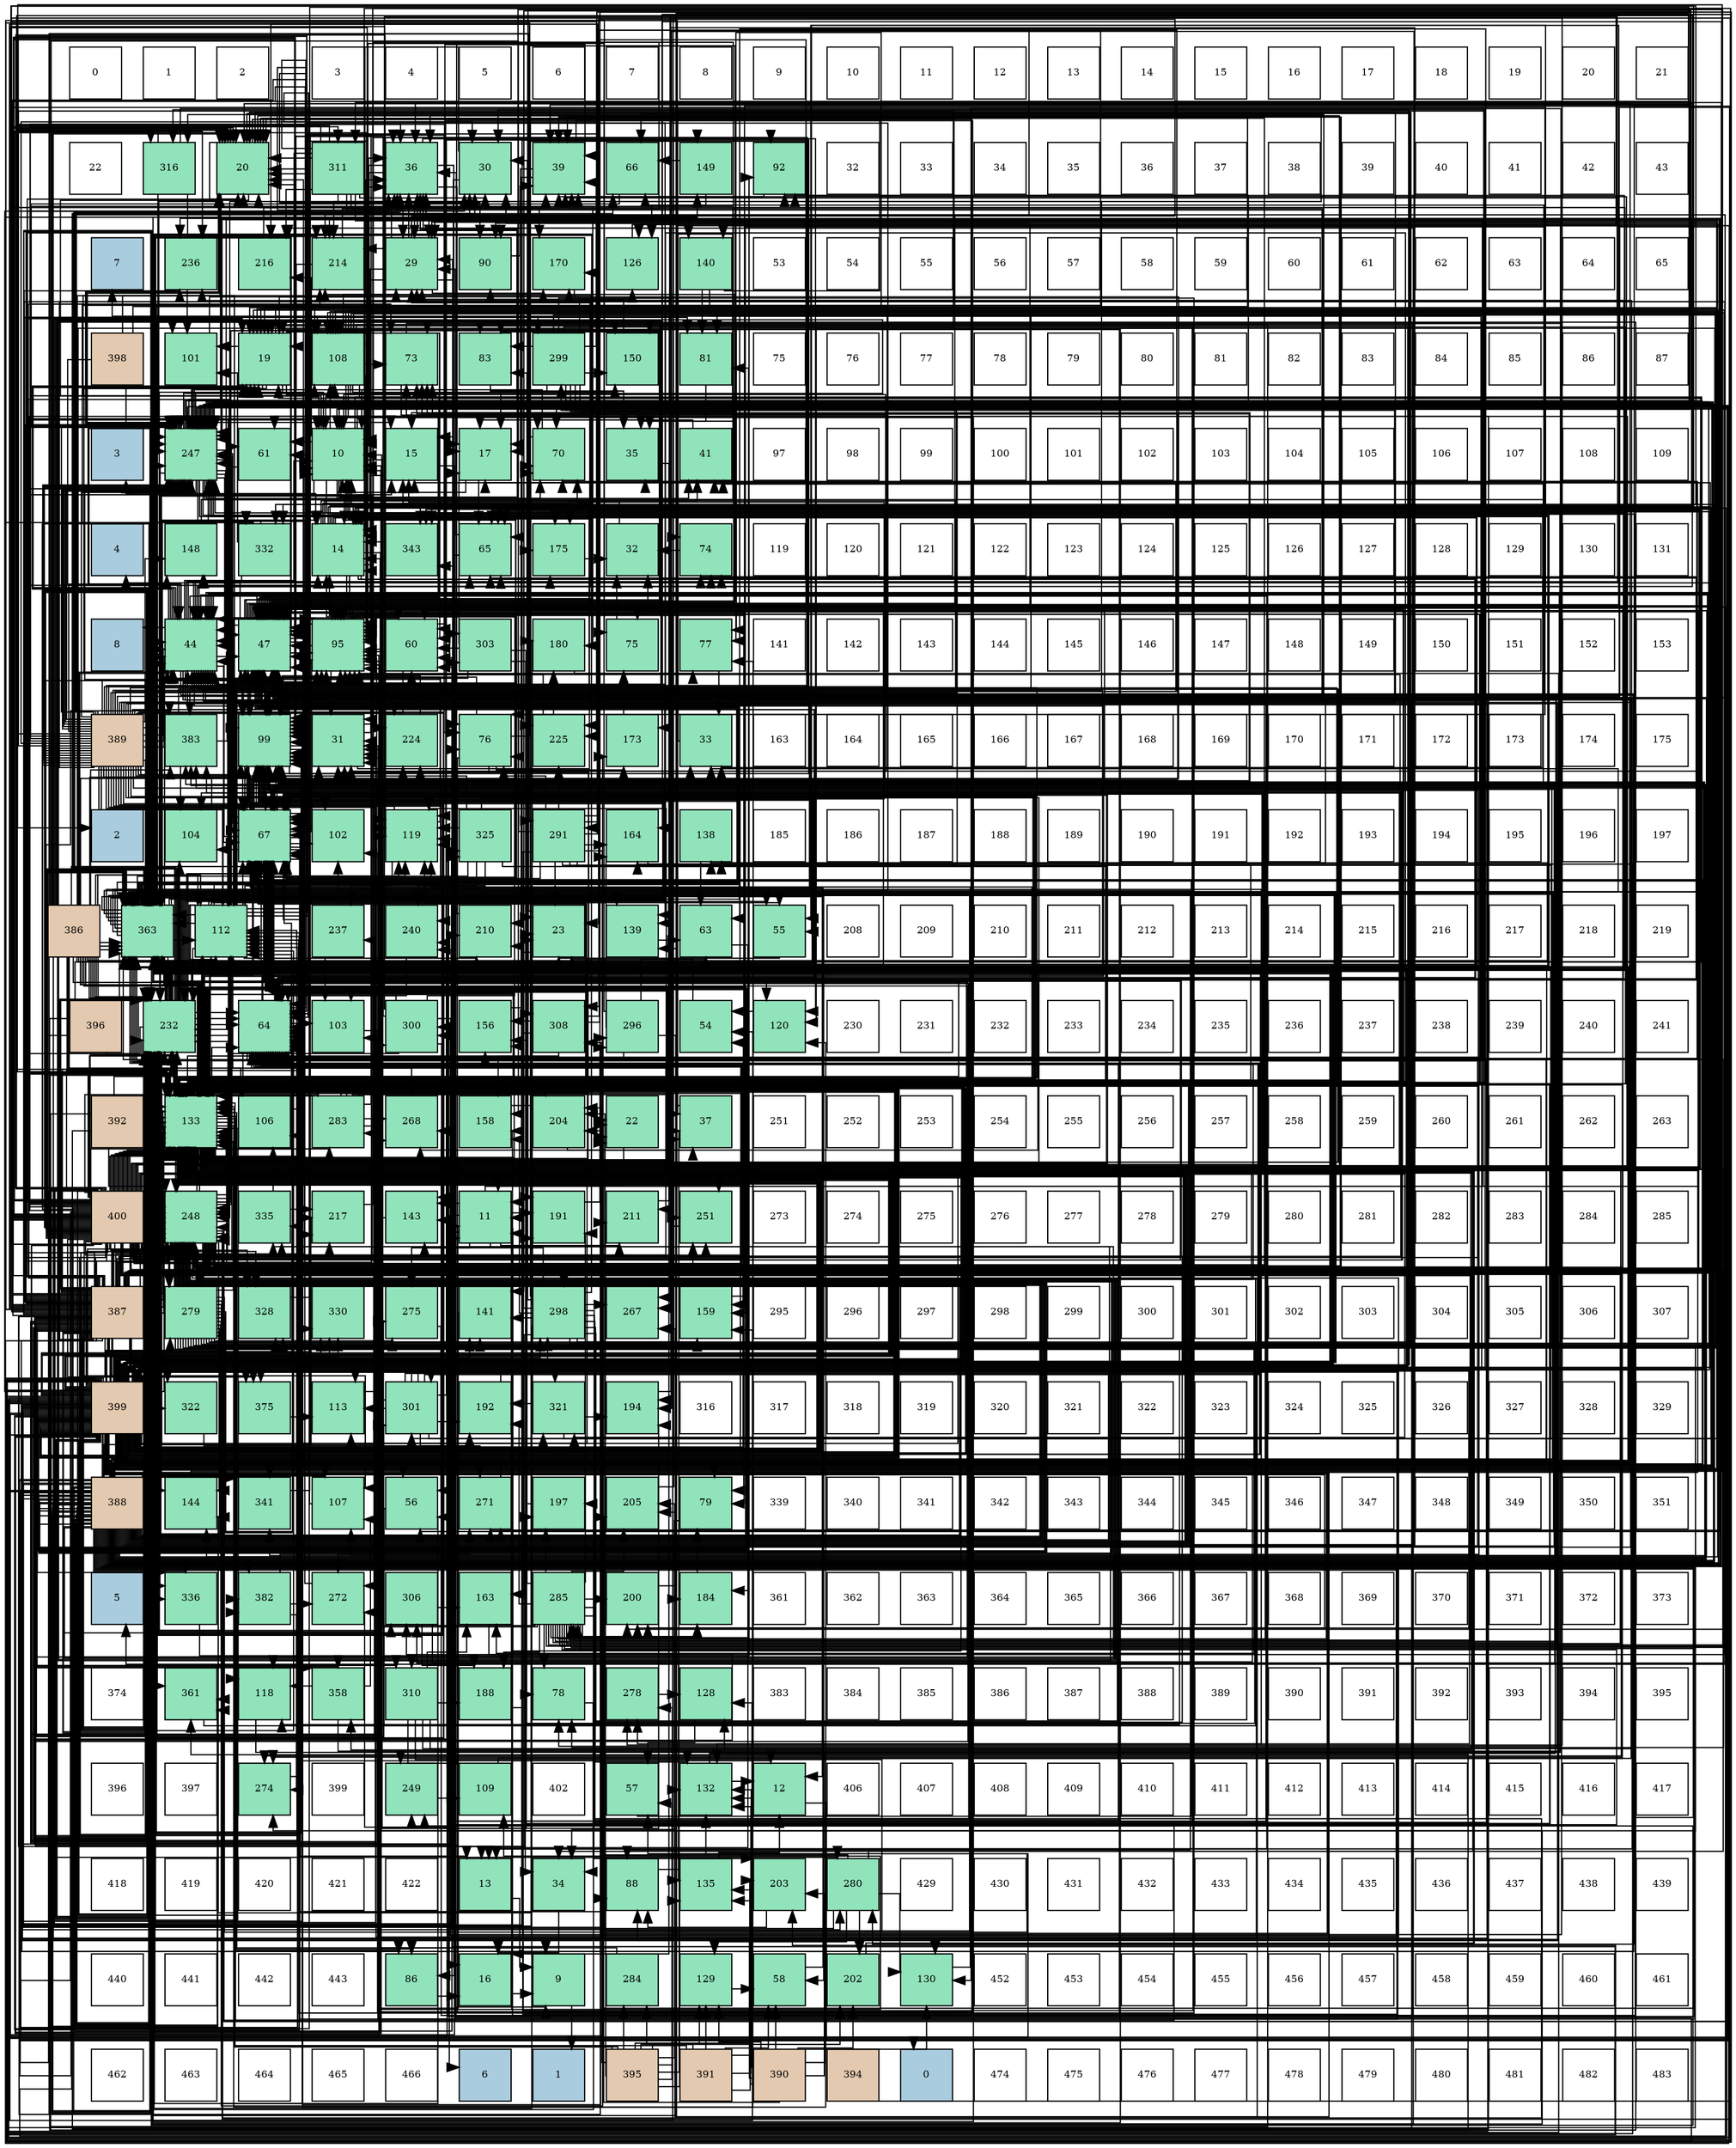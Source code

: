 digraph layout{
 rankdir=TB;
 splines=ortho;
 node [style=filled shape=square fixedsize=true width=0.6];
0[label="0", fontsize=8, fillcolor="#ffffff"];
1[label="1", fontsize=8, fillcolor="#ffffff"];
2[label="2", fontsize=8, fillcolor="#ffffff"];
3[label="3", fontsize=8, fillcolor="#ffffff"];
4[label="4", fontsize=8, fillcolor="#ffffff"];
5[label="5", fontsize=8, fillcolor="#ffffff"];
6[label="6", fontsize=8, fillcolor="#ffffff"];
7[label="7", fontsize=8, fillcolor="#ffffff"];
8[label="8", fontsize=8, fillcolor="#ffffff"];
9[label="9", fontsize=8, fillcolor="#ffffff"];
10[label="10", fontsize=8, fillcolor="#ffffff"];
11[label="11", fontsize=8, fillcolor="#ffffff"];
12[label="12", fontsize=8, fillcolor="#ffffff"];
13[label="13", fontsize=8, fillcolor="#ffffff"];
14[label="14", fontsize=8, fillcolor="#ffffff"];
15[label="15", fontsize=8, fillcolor="#ffffff"];
16[label="16", fontsize=8, fillcolor="#ffffff"];
17[label="17", fontsize=8, fillcolor="#ffffff"];
18[label="18", fontsize=8, fillcolor="#ffffff"];
19[label="19", fontsize=8, fillcolor="#ffffff"];
20[label="20", fontsize=8, fillcolor="#ffffff"];
21[label="21", fontsize=8, fillcolor="#ffffff"];
22[label="22", fontsize=8, fillcolor="#ffffff"];
23[label="316", fontsize=8, fillcolor="#91e3bb"];
24[label="20", fontsize=8, fillcolor="#91e3bb"];
25[label="311", fontsize=8, fillcolor="#91e3bb"];
26[label="36", fontsize=8, fillcolor="#91e3bb"];
27[label="30", fontsize=8, fillcolor="#91e3bb"];
28[label="39", fontsize=8, fillcolor="#91e3bb"];
29[label="66", fontsize=8, fillcolor="#91e3bb"];
30[label="149", fontsize=8, fillcolor="#91e3bb"];
31[label="92", fontsize=8, fillcolor="#91e3bb"];
32[label="32", fontsize=8, fillcolor="#ffffff"];
33[label="33", fontsize=8, fillcolor="#ffffff"];
34[label="34", fontsize=8, fillcolor="#ffffff"];
35[label="35", fontsize=8, fillcolor="#ffffff"];
36[label="36", fontsize=8, fillcolor="#ffffff"];
37[label="37", fontsize=8, fillcolor="#ffffff"];
38[label="38", fontsize=8, fillcolor="#ffffff"];
39[label="39", fontsize=8, fillcolor="#ffffff"];
40[label="40", fontsize=8, fillcolor="#ffffff"];
41[label="41", fontsize=8, fillcolor="#ffffff"];
42[label="42", fontsize=8, fillcolor="#ffffff"];
43[label="43", fontsize=8, fillcolor="#ffffff"];
44[label="7", fontsize=8, fillcolor="#a9ccde"];
45[label="236", fontsize=8, fillcolor="#91e3bb"];
46[label="216", fontsize=8, fillcolor="#91e3bb"];
47[label="214", fontsize=8, fillcolor="#91e3bb"];
48[label="29", fontsize=8, fillcolor="#91e3bb"];
49[label="90", fontsize=8, fillcolor="#91e3bb"];
50[label="170", fontsize=8, fillcolor="#91e3bb"];
51[label="126", fontsize=8, fillcolor="#91e3bb"];
52[label="140", fontsize=8, fillcolor="#91e3bb"];
53[label="53", fontsize=8, fillcolor="#ffffff"];
54[label="54", fontsize=8, fillcolor="#ffffff"];
55[label="55", fontsize=8, fillcolor="#ffffff"];
56[label="56", fontsize=8, fillcolor="#ffffff"];
57[label="57", fontsize=8, fillcolor="#ffffff"];
58[label="58", fontsize=8, fillcolor="#ffffff"];
59[label="59", fontsize=8, fillcolor="#ffffff"];
60[label="60", fontsize=8, fillcolor="#ffffff"];
61[label="61", fontsize=8, fillcolor="#ffffff"];
62[label="62", fontsize=8, fillcolor="#ffffff"];
63[label="63", fontsize=8, fillcolor="#ffffff"];
64[label="64", fontsize=8, fillcolor="#ffffff"];
65[label="65", fontsize=8, fillcolor="#ffffff"];
66[label="398", fontsize=8, fillcolor="#e3c9af"];
67[label="101", fontsize=8, fillcolor="#91e3bb"];
68[label="19", fontsize=8, fillcolor="#91e3bb"];
69[label="108", fontsize=8, fillcolor="#91e3bb"];
70[label="73", fontsize=8, fillcolor="#91e3bb"];
71[label="83", fontsize=8, fillcolor="#91e3bb"];
72[label="299", fontsize=8, fillcolor="#91e3bb"];
73[label="150", fontsize=8, fillcolor="#91e3bb"];
74[label="81", fontsize=8, fillcolor="#91e3bb"];
75[label="75", fontsize=8, fillcolor="#ffffff"];
76[label="76", fontsize=8, fillcolor="#ffffff"];
77[label="77", fontsize=8, fillcolor="#ffffff"];
78[label="78", fontsize=8, fillcolor="#ffffff"];
79[label="79", fontsize=8, fillcolor="#ffffff"];
80[label="80", fontsize=8, fillcolor="#ffffff"];
81[label="81", fontsize=8, fillcolor="#ffffff"];
82[label="82", fontsize=8, fillcolor="#ffffff"];
83[label="83", fontsize=8, fillcolor="#ffffff"];
84[label="84", fontsize=8, fillcolor="#ffffff"];
85[label="85", fontsize=8, fillcolor="#ffffff"];
86[label="86", fontsize=8, fillcolor="#ffffff"];
87[label="87", fontsize=8, fillcolor="#ffffff"];
88[label="3", fontsize=8, fillcolor="#a9ccde"];
89[label="247", fontsize=8, fillcolor="#91e3bb"];
90[label="61", fontsize=8, fillcolor="#91e3bb"];
91[label="10", fontsize=8, fillcolor="#91e3bb"];
92[label="15", fontsize=8, fillcolor="#91e3bb"];
93[label="17", fontsize=8, fillcolor="#91e3bb"];
94[label="70", fontsize=8, fillcolor="#91e3bb"];
95[label="35", fontsize=8, fillcolor="#91e3bb"];
96[label="41", fontsize=8, fillcolor="#91e3bb"];
97[label="97", fontsize=8, fillcolor="#ffffff"];
98[label="98", fontsize=8, fillcolor="#ffffff"];
99[label="99", fontsize=8, fillcolor="#ffffff"];
100[label="100", fontsize=8, fillcolor="#ffffff"];
101[label="101", fontsize=8, fillcolor="#ffffff"];
102[label="102", fontsize=8, fillcolor="#ffffff"];
103[label="103", fontsize=8, fillcolor="#ffffff"];
104[label="104", fontsize=8, fillcolor="#ffffff"];
105[label="105", fontsize=8, fillcolor="#ffffff"];
106[label="106", fontsize=8, fillcolor="#ffffff"];
107[label="107", fontsize=8, fillcolor="#ffffff"];
108[label="108", fontsize=8, fillcolor="#ffffff"];
109[label="109", fontsize=8, fillcolor="#ffffff"];
110[label="4", fontsize=8, fillcolor="#a9ccde"];
111[label="148", fontsize=8, fillcolor="#91e3bb"];
112[label="332", fontsize=8, fillcolor="#91e3bb"];
113[label="14", fontsize=8, fillcolor="#91e3bb"];
114[label="343", fontsize=8, fillcolor="#91e3bb"];
115[label="65", fontsize=8, fillcolor="#91e3bb"];
116[label="175", fontsize=8, fillcolor="#91e3bb"];
117[label="32", fontsize=8, fillcolor="#91e3bb"];
118[label="74", fontsize=8, fillcolor="#91e3bb"];
119[label="119", fontsize=8, fillcolor="#ffffff"];
120[label="120", fontsize=8, fillcolor="#ffffff"];
121[label="121", fontsize=8, fillcolor="#ffffff"];
122[label="122", fontsize=8, fillcolor="#ffffff"];
123[label="123", fontsize=8, fillcolor="#ffffff"];
124[label="124", fontsize=8, fillcolor="#ffffff"];
125[label="125", fontsize=8, fillcolor="#ffffff"];
126[label="126", fontsize=8, fillcolor="#ffffff"];
127[label="127", fontsize=8, fillcolor="#ffffff"];
128[label="128", fontsize=8, fillcolor="#ffffff"];
129[label="129", fontsize=8, fillcolor="#ffffff"];
130[label="130", fontsize=8, fillcolor="#ffffff"];
131[label="131", fontsize=8, fillcolor="#ffffff"];
132[label="8", fontsize=8, fillcolor="#a9ccde"];
133[label="44", fontsize=8, fillcolor="#91e3bb"];
134[label="47", fontsize=8, fillcolor="#91e3bb"];
135[label="95", fontsize=8, fillcolor="#91e3bb"];
136[label="60", fontsize=8, fillcolor="#91e3bb"];
137[label="303", fontsize=8, fillcolor="#91e3bb"];
138[label="180", fontsize=8, fillcolor="#91e3bb"];
139[label="75", fontsize=8, fillcolor="#91e3bb"];
140[label="77", fontsize=8, fillcolor="#91e3bb"];
141[label="141", fontsize=8, fillcolor="#ffffff"];
142[label="142", fontsize=8, fillcolor="#ffffff"];
143[label="143", fontsize=8, fillcolor="#ffffff"];
144[label="144", fontsize=8, fillcolor="#ffffff"];
145[label="145", fontsize=8, fillcolor="#ffffff"];
146[label="146", fontsize=8, fillcolor="#ffffff"];
147[label="147", fontsize=8, fillcolor="#ffffff"];
148[label="148", fontsize=8, fillcolor="#ffffff"];
149[label="149", fontsize=8, fillcolor="#ffffff"];
150[label="150", fontsize=8, fillcolor="#ffffff"];
151[label="151", fontsize=8, fillcolor="#ffffff"];
152[label="152", fontsize=8, fillcolor="#ffffff"];
153[label="153", fontsize=8, fillcolor="#ffffff"];
154[label="389", fontsize=8, fillcolor="#e3c9af"];
155[label="383", fontsize=8, fillcolor="#91e3bb"];
156[label="99", fontsize=8, fillcolor="#91e3bb"];
157[label="31", fontsize=8, fillcolor="#91e3bb"];
158[label="224", fontsize=8, fillcolor="#91e3bb"];
159[label="76", fontsize=8, fillcolor="#91e3bb"];
160[label="225", fontsize=8, fillcolor="#91e3bb"];
161[label="173", fontsize=8, fillcolor="#91e3bb"];
162[label="33", fontsize=8, fillcolor="#91e3bb"];
163[label="163", fontsize=8, fillcolor="#ffffff"];
164[label="164", fontsize=8, fillcolor="#ffffff"];
165[label="165", fontsize=8, fillcolor="#ffffff"];
166[label="166", fontsize=8, fillcolor="#ffffff"];
167[label="167", fontsize=8, fillcolor="#ffffff"];
168[label="168", fontsize=8, fillcolor="#ffffff"];
169[label="169", fontsize=8, fillcolor="#ffffff"];
170[label="170", fontsize=8, fillcolor="#ffffff"];
171[label="171", fontsize=8, fillcolor="#ffffff"];
172[label="172", fontsize=8, fillcolor="#ffffff"];
173[label="173", fontsize=8, fillcolor="#ffffff"];
174[label="174", fontsize=8, fillcolor="#ffffff"];
175[label="175", fontsize=8, fillcolor="#ffffff"];
176[label="2", fontsize=8, fillcolor="#a9ccde"];
177[label="104", fontsize=8, fillcolor="#91e3bb"];
178[label="67", fontsize=8, fillcolor="#91e3bb"];
179[label="102", fontsize=8, fillcolor="#91e3bb"];
180[label="119", fontsize=8, fillcolor="#91e3bb"];
181[label="325", fontsize=8, fillcolor="#91e3bb"];
182[label="291", fontsize=8, fillcolor="#91e3bb"];
183[label="164", fontsize=8, fillcolor="#91e3bb"];
184[label="138", fontsize=8, fillcolor="#91e3bb"];
185[label="185", fontsize=8, fillcolor="#ffffff"];
186[label="186", fontsize=8, fillcolor="#ffffff"];
187[label="187", fontsize=8, fillcolor="#ffffff"];
188[label="188", fontsize=8, fillcolor="#ffffff"];
189[label="189", fontsize=8, fillcolor="#ffffff"];
190[label="190", fontsize=8, fillcolor="#ffffff"];
191[label="191", fontsize=8, fillcolor="#ffffff"];
192[label="192", fontsize=8, fillcolor="#ffffff"];
193[label="193", fontsize=8, fillcolor="#ffffff"];
194[label="194", fontsize=8, fillcolor="#ffffff"];
195[label="195", fontsize=8, fillcolor="#ffffff"];
196[label="196", fontsize=8, fillcolor="#ffffff"];
197[label="197", fontsize=8, fillcolor="#ffffff"];
198[label="386", fontsize=8, fillcolor="#e3c9af"];
199[label="363", fontsize=8, fillcolor="#91e3bb"];
200[label="112", fontsize=8, fillcolor="#91e3bb"];
201[label="237", fontsize=8, fillcolor="#91e3bb"];
202[label="240", fontsize=8, fillcolor="#91e3bb"];
203[label="210", fontsize=8, fillcolor="#91e3bb"];
204[label="23", fontsize=8, fillcolor="#91e3bb"];
205[label="139", fontsize=8, fillcolor="#91e3bb"];
206[label="63", fontsize=8, fillcolor="#91e3bb"];
207[label="55", fontsize=8, fillcolor="#91e3bb"];
208[label="208", fontsize=8, fillcolor="#ffffff"];
209[label="209", fontsize=8, fillcolor="#ffffff"];
210[label="210", fontsize=8, fillcolor="#ffffff"];
211[label="211", fontsize=8, fillcolor="#ffffff"];
212[label="212", fontsize=8, fillcolor="#ffffff"];
213[label="213", fontsize=8, fillcolor="#ffffff"];
214[label="214", fontsize=8, fillcolor="#ffffff"];
215[label="215", fontsize=8, fillcolor="#ffffff"];
216[label="216", fontsize=8, fillcolor="#ffffff"];
217[label="217", fontsize=8, fillcolor="#ffffff"];
218[label="218", fontsize=8, fillcolor="#ffffff"];
219[label="219", fontsize=8, fillcolor="#ffffff"];
220[label="396", fontsize=8, fillcolor="#e3c9af"];
221[label="232", fontsize=8, fillcolor="#91e3bb"];
222[label="64", fontsize=8, fillcolor="#91e3bb"];
223[label="103", fontsize=8, fillcolor="#91e3bb"];
224[label="300", fontsize=8, fillcolor="#91e3bb"];
225[label="156", fontsize=8, fillcolor="#91e3bb"];
226[label="308", fontsize=8, fillcolor="#91e3bb"];
227[label="296", fontsize=8, fillcolor="#91e3bb"];
228[label="54", fontsize=8, fillcolor="#91e3bb"];
229[label="120", fontsize=8, fillcolor="#91e3bb"];
230[label="230", fontsize=8, fillcolor="#ffffff"];
231[label="231", fontsize=8, fillcolor="#ffffff"];
232[label="232", fontsize=8, fillcolor="#ffffff"];
233[label="233", fontsize=8, fillcolor="#ffffff"];
234[label="234", fontsize=8, fillcolor="#ffffff"];
235[label="235", fontsize=8, fillcolor="#ffffff"];
236[label="236", fontsize=8, fillcolor="#ffffff"];
237[label="237", fontsize=8, fillcolor="#ffffff"];
238[label="238", fontsize=8, fillcolor="#ffffff"];
239[label="239", fontsize=8, fillcolor="#ffffff"];
240[label="240", fontsize=8, fillcolor="#ffffff"];
241[label="241", fontsize=8, fillcolor="#ffffff"];
242[label="392", fontsize=8, fillcolor="#e3c9af"];
243[label="133", fontsize=8, fillcolor="#91e3bb"];
244[label="106", fontsize=8, fillcolor="#91e3bb"];
245[label="283", fontsize=8, fillcolor="#91e3bb"];
246[label="268", fontsize=8, fillcolor="#91e3bb"];
247[label="158", fontsize=8, fillcolor="#91e3bb"];
248[label="204", fontsize=8, fillcolor="#91e3bb"];
249[label="22", fontsize=8, fillcolor="#91e3bb"];
250[label="37", fontsize=8, fillcolor="#91e3bb"];
251[label="251", fontsize=8, fillcolor="#ffffff"];
252[label="252", fontsize=8, fillcolor="#ffffff"];
253[label="253", fontsize=8, fillcolor="#ffffff"];
254[label="254", fontsize=8, fillcolor="#ffffff"];
255[label="255", fontsize=8, fillcolor="#ffffff"];
256[label="256", fontsize=8, fillcolor="#ffffff"];
257[label="257", fontsize=8, fillcolor="#ffffff"];
258[label="258", fontsize=8, fillcolor="#ffffff"];
259[label="259", fontsize=8, fillcolor="#ffffff"];
260[label="260", fontsize=8, fillcolor="#ffffff"];
261[label="261", fontsize=8, fillcolor="#ffffff"];
262[label="262", fontsize=8, fillcolor="#ffffff"];
263[label="263", fontsize=8, fillcolor="#ffffff"];
264[label="400", fontsize=8, fillcolor="#e3c9af"];
265[label="248", fontsize=8, fillcolor="#91e3bb"];
266[label="335", fontsize=8, fillcolor="#91e3bb"];
267[label="217", fontsize=8, fillcolor="#91e3bb"];
268[label="143", fontsize=8, fillcolor="#91e3bb"];
269[label="11", fontsize=8, fillcolor="#91e3bb"];
270[label="191", fontsize=8, fillcolor="#91e3bb"];
271[label="211", fontsize=8, fillcolor="#91e3bb"];
272[label="251", fontsize=8, fillcolor="#91e3bb"];
273[label="273", fontsize=8, fillcolor="#ffffff"];
274[label="274", fontsize=8, fillcolor="#ffffff"];
275[label="275", fontsize=8, fillcolor="#ffffff"];
276[label="276", fontsize=8, fillcolor="#ffffff"];
277[label="277", fontsize=8, fillcolor="#ffffff"];
278[label="278", fontsize=8, fillcolor="#ffffff"];
279[label="279", fontsize=8, fillcolor="#ffffff"];
280[label="280", fontsize=8, fillcolor="#ffffff"];
281[label="281", fontsize=8, fillcolor="#ffffff"];
282[label="282", fontsize=8, fillcolor="#ffffff"];
283[label="283", fontsize=8, fillcolor="#ffffff"];
284[label="284", fontsize=8, fillcolor="#ffffff"];
285[label="285", fontsize=8, fillcolor="#ffffff"];
286[label="387", fontsize=8, fillcolor="#e3c9af"];
287[label="279", fontsize=8, fillcolor="#91e3bb"];
288[label="328", fontsize=8, fillcolor="#91e3bb"];
289[label="330", fontsize=8, fillcolor="#91e3bb"];
290[label="275", fontsize=8, fillcolor="#91e3bb"];
291[label="141", fontsize=8, fillcolor="#91e3bb"];
292[label="298", fontsize=8, fillcolor="#91e3bb"];
293[label="267", fontsize=8, fillcolor="#91e3bb"];
294[label="159", fontsize=8, fillcolor="#91e3bb"];
295[label="295", fontsize=8, fillcolor="#ffffff"];
296[label="296", fontsize=8, fillcolor="#ffffff"];
297[label="297", fontsize=8, fillcolor="#ffffff"];
298[label="298", fontsize=8, fillcolor="#ffffff"];
299[label="299", fontsize=8, fillcolor="#ffffff"];
300[label="300", fontsize=8, fillcolor="#ffffff"];
301[label="301", fontsize=8, fillcolor="#ffffff"];
302[label="302", fontsize=8, fillcolor="#ffffff"];
303[label="303", fontsize=8, fillcolor="#ffffff"];
304[label="304", fontsize=8, fillcolor="#ffffff"];
305[label="305", fontsize=8, fillcolor="#ffffff"];
306[label="306", fontsize=8, fillcolor="#ffffff"];
307[label="307", fontsize=8, fillcolor="#ffffff"];
308[label="399", fontsize=8, fillcolor="#e3c9af"];
309[label="322", fontsize=8, fillcolor="#91e3bb"];
310[label="375", fontsize=8, fillcolor="#91e3bb"];
311[label="113", fontsize=8, fillcolor="#91e3bb"];
312[label="301", fontsize=8, fillcolor="#91e3bb"];
313[label="192", fontsize=8, fillcolor="#91e3bb"];
314[label="321", fontsize=8, fillcolor="#91e3bb"];
315[label="194", fontsize=8, fillcolor="#91e3bb"];
316[label="316", fontsize=8, fillcolor="#ffffff"];
317[label="317", fontsize=8, fillcolor="#ffffff"];
318[label="318", fontsize=8, fillcolor="#ffffff"];
319[label="319", fontsize=8, fillcolor="#ffffff"];
320[label="320", fontsize=8, fillcolor="#ffffff"];
321[label="321", fontsize=8, fillcolor="#ffffff"];
322[label="322", fontsize=8, fillcolor="#ffffff"];
323[label="323", fontsize=8, fillcolor="#ffffff"];
324[label="324", fontsize=8, fillcolor="#ffffff"];
325[label="325", fontsize=8, fillcolor="#ffffff"];
326[label="326", fontsize=8, fillcolor="#ffffff"];
327[label="327", fontsize=8, fillcolor="#ffffff"];
328[label="328", fontsize=8, fillcolor="#ffffff"];
329[label="329", fontsize=8, fillcolor="#ffffff"];
330[label="388", fontsize=8, fillcolor="#e3c9af"];
331[label="144", fontsize=8, fillcolor="#91e3bb"];
332[label="341", fontsize=8, fillcolor="#91e3bb"];
333[label="107", fontsize=8, fillcolor="#91e3bb"];
334[label="56", fontsize=8, fillcolor="#91e3bb"];
335[label="271", fontsize=8, fillcolor="#91e3bb"];
336[label="197", fontsize=8, fillcolor="#91e3bb"];
337[label="205", fontsize=8, fillcolor="#91e3bb"];
338[label="79", fontsize=8, fillcolor="#91e3bb"];
339[label="339", fontsize=8, fillcolor="#ffffff"];
340[label="340", fontsize=8, fillcolor="#ffffff"];
341[label="341", fontsize=8, fillcolor="#ffffff"];
342[label="342", fontsize=8, fillcolor="#ffffff"];
343[label="343", fontsize=8, fillcolor="#ffffff"];
344[label="344", fontsize=8, fillcolor="#ffffff"];
345[label="345", fontsize=8, fillcolor="#ffffff"];
346[label="346", fontsize=8, fillcolor="#ffffff"];
347[label="347", fontsize=8, fillcolor="#ffffff"];
348[label="348", fontsize=8, fillcolor="#ffffff"];
349[label="349", fontsize=8, fillcolor="#ffffff"];
350[label="350", fontsize=8, fillcolor="#ffffff"];
351[label="351", fontsize=8, fillcolor="#ffffff"];
352[label="5", fontsize=8, fillcolor="#a9ccde"];
353[label="336", fontsize=8, fillcolor="#91e3bb"];
354[label="382", fontsize=8, fillcolor="#91e3bb"];
355[label="272", fontsize=8, fillcolor="#91e3bb"];
356[label="306", fontsize=8, fillcolor="#91e3bb"];
357[label="163", fontsize=8, fillcolor="#91e3bb"];
358[label="285", fontsize=8, fillcolor="#91e3bb"];
359[label="200", fontsize=8, fillcolor="#91e3bb"];
360[label="184", fontsize=8, fillcolor="#91e3bb"];
361[label="361", fontsize=8, fillcolor="#ffffff"];
362[label="362", fontsize=8, fillcolor="#ffffff"];
363[label="363", fontsize=8, fillcolor="#ffffff"];
364[label="364", fontsize=8, fillcolor="#ffffff"];
365[label="365", fontsize=8, fillcolor="#ffffff"];
366[label="366", fontsize=8, fillcolor="#ffffff"];
367[label="367", fontsize=8, fillcolor="#ffffff"];
368[label="368", fontsize=8, fillcolor="#ffffff"];
369[label="369", fontsize=8, fillcolor="#ffffff"];
370[label="370", fontsize=8, fillcolor="#ffffff"];
371[label="371", fontsize=8, fillcolor="#ffffff"];
372[label="372", fontsize=8, fillcolor="#ffffff"];
373[label="373", fontsize=8, fillcolor="#ffffff"];
374[label="374", fontsize=8, fillcolor="#ffffff"];
375[label="361", fontsize=8, fillcolor="#91e3bb"];
376[label="118", fontsize=8, fillcolor="#91e3bb"];
377[label="358", fontsize=8, fillcolor="#91e3bb"];
378[label="310", fontsize=8, fillcolor="#91e3bb"];
379[label="188", fontsize=8, fillcolor="#91e3bb"];
380[label="78", fontsize=8, fillcolor="#91e3bb"];
381[label="278", fontsize=8, fillcolor="#91e3bb"];
382[label="128", fontsize=8, fillcolor="#91e3bb"];
383[label="383", fontsize=8, fillcolor="#ffffff"];
384[label="384", fontsize=8, fillcolor="#ffffff"];
385[label="385", fontsize=8, fillcolor="#ffffff"];
386[label="386", fontsize=8, fillcolor="#ffffff"];
387[label="387", fontsize=8, fillcolor="#ffffff"];
388[label="388", fontsize=8, fillcolor="#ffffff"];
389[label="389", fontsize=8, fillcolor="#ffffff"];
390[label="390", fontsize=8, fillcolor="#ffffff"];
391[label="391", fontsize=8, fillcolor="#ffffff"];
392[label="392", fontsize=8, fillcolor="#ffffff"];
393[label="393", fontsize=8, fillcolor="#ffffff"];
394[label="394", fontsize=8, fillcolor="#ffffff"];
395[label="395", fontsize=8, fillcolor="#ffffff"];
396[label="396", fontsize=8, fillcolor="#ffffff"];
397[label="397", fontsize=8, fillcolor="#ffffff"];
398[label="274", fontsize=8, fillcolor="#91e3bb"];
399[label="399", fontsize=8, fillcolor="#ffffff"];
400[label="249", fontsize=8, fillcolor="#91e3bb"];
401[label="109", fontsize=8, fillcolor="#91e3bb"];
402[label="402", fontsize=8, fillcolor="#ffffff"];
403[label="57", fontsize=8, fillcolor="#91e3bb"];
404[label="132", fontsize=8, fillcolor="#91e3bb"];
405[label="12", fontsize=8, fillcolor="#91e3bb"];
406[label="406", fontsize=8, fillcolor="#ffffff"];
407[label="407", fontsize=8, fillcolor="#ffffff"];
408[label="408", fontsize=8, fillcolor="#ffffff"];
409[label="409", fontsize=8, fillcolor="#ffffff"];
410[label="410", fontsize=8, fillcolor="#ffffff"];
411[label="411", fontsize=8, fillcolor="#ffffff"];
412[label="412", fontsize=8, fillcolor="#ffffff"];
413[label="413", fontsize=8, fillcolor="#ffffff"];
414[label="414", fontsize=8, fillcolor="#ffffff"];
415[label="415", fontsize=8, fillcolor="#ffffff"];
416[label="416", fontsize=8, fillcolor="#ffffff"];
417[label="417", fontsize=8, fillcolor="#ffffff"];
418[label="418", fontsize=8, fillcolor="#ffffff"];
419[label="419", fontsize=8, fillcolor="#ffffff"];
420[label="420", fontsize=8, fillcolor="#ffffff"];
421[label="421", fontsize=8, fillcolor="#ffffff"];
422[label="422", fontsize=8, fillcolor="#ffffff"];
423[label="13", fontsize=8, fillcolor="#91e3bb"];
424[label="34", fontsize=8, fillcolor="#91e3bb"];
425[label="88", fontsize=8, fillcolor="#91e3bb"];
426[label="135", fontsize=8, fillcolor="#91e3bb"];
427[label="203", fontsize=8, fillcolor="#91e3bb"];
428[label="280", fontsize=8, fillcolor="#91e3bb"];
429[label="429", fontsize=8, fillcolor="#ffffff"];
430[label="430", fontsize=8, fillcolor="#ffffff"];
431[label="431", fontsize=8, fillcolor="#ffffff"];
432[label="432", fontsize=8, fillcolor="#ffffff"];
433[label="433", fontsize=8, fillcolor="#ffffff"];
434[label="434", fontsize=8, fillcolor="#ffffff"];
435[label="435", fontsize=8, fillcolor="#ffffff"];
436[label="436", fontsize=8, fillcolor="#ffffff"];
437[label="437", fontsize=8, fillcolor="#ffffff"];
438[label="438", fontsize=8, fillcolor="#ffffff"];
439[label="439", fontsize=8, fillcolor="#ffffff"];
440[label="440", fontsize=8, fillcolor="#ffffff"];
441[label="441", fontsize=8, fillcolor="#ffffff"];
442[label="442", fontsize=8, fillcolor="#ffffff"];
443[label="443", fontsize=8, fillcolor="#ffffff"];
444[label="86", fontsize=8, fillcolor="#91e3bb"];
445[label="16", fontsize=8, fillcolor="#91e3bb"];
446[label="9", fontsize=8, fillcolor="#91e3bb"];
447[label="284", fontsize=8, fillcolor="#91e3bb"];
448[label="129", fontsize=8, fillcolor="#91e3bb"];
449[label="58", fontsize=8, fillcolor="#91e3bb"];
450[label="202", fontsize=8, fillcolor="#91e3bb"];
451[label="130", fontsize=8, fillcolor="#91e3bb"];
452[label="452", fontsize=8, fillcolor="#ffffff"];
453[label="453", fontsize=8, fillcolor="#ffffff"];
454[label="454", fontsize=8, fillcolor="#ffffff"];
455[label="455", fontsize=8, fillcolor="#ffffff"];
456[label="456", fontsize=8, fillcolor="#ffffff"];
457[label="457", fontsize=8, fillcolor="#ffffff"];
458[label="458", fontsize=8, fillcolor="#ffffff"];
459[label="459", fontsize=8, fillcolor="#ffffff"];
460[label="460", fontsize=8, fillcolor="#ffffff"];
461[label="461", fontsize=8, fillcolor="#ffffff"];
462[label="462", fontsize=8, fillcolor="#ffffff"];
463[label="463", fontsize=8, fillcolor="#ffffff"];
464[label="464", fontsize=8, fillcolor="#ffffff"];
465[label="465", fontsize=8, fillcolor="#ffffff"];
466[label="466", fontsize=8, fillcolor="#ffffff"];
467[label="6", fontsize=8, fillcolor="#a9ccde"];
468[label="1", fontsize=8, fillcolor="#a9ccde"];
469[label="395", fontsize=8, fillcolor="#e3c9af"];
470[label="391", fontsize=8, fillcolor="#e3c9af"];
471[label="390", fontsize=8, fillcolor="#e3c9af"];
472[label="394", fontsize=8, fillcolor="#e3c9af"];
473[label="0", fontsize=8, fillcolor="#a9ccde"];
474[label="474", fontsize=8, fillcolor="#ffffff"];
475[label="475", fontsize=8, fillcolor="#ffffff"];
476[label="476", fontsize=8, fillcolor="#ffffff"];
477[label="477", fontsize=8, fillcolor="#ffffff"];
478[label="478", fontsize=8, fillcolor="#ffffff"];
479[label="479", fontsize=8, fillcolor="#ffffff"];
480[label="480", fontsize=8, fillcolor="#ffffff"];
481[label="481", fontsize=8, fillcolor="#ffffff"];
482[label="482", fontsize=8, fillcolor="#ffffff"];
483[label="483", fontsize=8, fillcolor="#ffffff"];
edge [constraint=false, style=vis];446 -> 468;
91 -> 88;
269 -> 467;
405 -> 473;
423 -> 446;
113 -> 446;
92 -> 446;
445 -> 446;
93 -> 91;
26 -> 91;
68 -> 91;
24 -> 91;
135 -> 269;
249 -> 269;
204 -> 269;
178 -> 405;
178 -> 423;
133 -> 423;
133 -> 423;
157 -> 113;
48 -> 113;
27 -> 92;
157 -> 92;
117 -> 92;
162 -> 92;
424 -> 445;
95 -> 445;
26 -> 445;
250 -> 176;
26 -> 93;
28 -> 93;
28 -> 93;
96 -> 93;
200 -> 26;
91 -> 26;
133 -> 68;
89 -> 24;
24 -> 24;
134 -> 110;
134 -> 135;
156 -> 135;
199 -> 249;
178 -> 249;
48 -> 204;
156 -> 204;
228 -> 204;
207 -> 204;
334 -> 269;
403 -> 178;
449 -> 178;
178 -> 405;
136 -> 178;
90 -> 133;
265 -> 133;
206 -> 423;
222 -> 157;
115 -> 48;
29 -> 48;
178 -> 113;
89 -> 113;
135 -> 27;
94 -> 27;
28 -> 157;
222 -> 157;
70 -> 157;
118 -> 117;
139 -> 117;
159 -> 162;
140 -> 162;
380 -> 424;
338 -> 424;
157 -> 95;
74 -> 95;
222 -> 95;
71 -> 95;
91 -> 26;
69 -> 26;
444 -> 445;
243 -> 250;
425 -> 250;
91 -> 26;
49 -> 28;
89 -> 28;
31 -> 28;
265 -> 28;
113 -> 96;
135 -> 200;
89 -> 200;
133 -> 91;
134 -> 91;
156 -> 91;
178 -> 26;
67 -> 26;
179 -> 133;
223 -> 68;
177 -> 68;
221 -> 89;
244 -> 24;
333 -> 24;
69 -> 134;
401 -> 134;
180 -> 134;
178 -> 156;
200 -> 135;
311 -> 135;
134 -> 199;
135 -> 178;
156 -> 249;
70 -> 249;
376 -> 48;
180 -> 156;
229 -> 228;
200 -> 207;
134 -> 207;
134 -> 207;
200 -> 207;
134 -> 334;
51 -> 334;
133 -> 132;
382 -> 403;
448 -> 449;
451 -> 178;
243 -> 178;
404 -> 178;
243 -> 178;
404 -> 405;
426 -> 405;
199 -> 136;
199 -> 134;
200 -> 90;
200 -> 265;
184 -> 206;
205 -> 206;
52 -> 222;
52 -> 74;
52 -> 180;
291 -> 157;
265 -> 157;
268 -> 157;
331 -> 115;
222 -> 115;
93 -> 115;
222 -> 115;
111 -> 29;
30 -> 29;
30 -> 51;
73 -> 48;
222 -> 48;
221 -> 178;
221 -> 89;
178 -> 89;
68 -> 135;
225 -> 94;
222 -> 94;
247 -> 94;
294 -> 94;
134 -> 27;
221 -> 27;
265 -> 28;
357 -> 222;
183 -> 70;
135 -> 70;
178 -> 70;
178 -> 70;
221 -> 157;
222 -> 118;
50 -> 118;
222 -> 118;
222 -> 118;
161 -> 139;
178 -> 117;
116 -> 117;
47 -> 159;
24 -> 140;
265 -> 140;
68 -> 140;
138 -> 140;
199 -> 162;
89 -> 162;
243 -> 380;
360 -> 338;
135 -> 338;
243 -> 338;
134 -> 338;
379 -> 424;
265 -> 424;
135 -> 157;
270 -> 74;
313 -> 222;
134 -> 71;
315 -> 91;
156 -> 91;
68 -> 91;
336 -> 91;
221 -> 69;
134 -> 26;
359 -> 26;
115 -> 444;
450 -> 243;
427 -> 425;
248 -> 250;
337 -> 250;
243 -> 91;
94 -> 91;
156 -> 91;
26 -> 91;
203 -> 26;
271 -> 49;
24 -> 89;
68 -> 89;
68 -> 133;
68 -> 67;
47 -> 89;
136 -> 28;
46 -> 28;
267 -> 31;
200 -> 265;
133 -> 28;
27 -> 113;
178 -> 96;
156 -> 96;
243 -> 135;
158 -> 135;
160 -> 135;
221 -> 135;
24 -> 89;
180 -> 200;
265 -> 200;
243 -> 133;
199 -> 134;
221 -> 156;
134 -> 91;
243 -> 178;
89 -> 178;
45 -> 67;
201 -> 179;
201 -> 223;
204 -> 133;
222 -> 223;
222 -> 244;
202 -> 223;
221 -> 177;
133 -> 68;
156 -> 221;
156 -> 333;
243 -> 24;
243 -> 24;
89 -> 24;
89 -> 24;
265 -> 69;
400 -> 401;
199 -> 134;
272 -> 352;
243 -> 180;
243 -> 376;
135 -> 134;
243 -> 178;
134 -> 200;
243 -> 200;
134 -> 311;
156 -> 134;
178 -> 135;
156 -> 178;
91 -> 156;
178 -> 70;
113 -> 48;
199 -> 156;
26 -> 229;
156 -> 228;
293 -> 228;
246 -> 200;
243 -> 200;
92 -> 134;
335 -> 134;
355 -> 134;
199 -> 134;
398 -> 200;
290 -> 334;
221 -> 334;
89 -> 133;
381 -> 382;
287 -> 403;
287 -> 222;
287 -> 29;
287 -> 135;
287 -> 222;
287 -> 222;
287 -> 376;
287 -> 451;
287 -> 243;
287 -> 291;
287 -> 265;
287 -> 331;
287 -> 222;
287 -> 93;
287 -> 222;
287 -> 111;
287 -> 222;
287 -> 221;
287 -> 68;
287 -> 225;
287 -> 222;
287 -> 134;
287 -> 221;
287 -> 357;
287 -> 183;
287 -> 178;
287 -> 221;
287 -> 222;
287 -> 222;
287 -> 222;
287 -> 161;
287 -> 116;
287 -> 24;
287 -> 265;
287 -> 68;
287 -> 156;
287 -> 290;
287 -> 221;
428 -> 180;
428 -> 448;
428 -> 451;
428 -> 243;
428 -> 450;
428 -> 248;
199 -> 449;
199 -> 425;
199 -> 134;
199 -> 404;
199 -> 243;
243 -> 178;
243 -> 451;
245 -> 156;
245 -> 178;
245 -> 243;
245 -> 180;
245 -> 180;
245 -> 243;
245 -> 248;
245 -> 246;
245 -> 355;
447 -> 243;
358 -> 380;
358 -> 157;
358 -> 74;
358 -> 71;
358 -> 69;
358 -> 180;
358 -> 404;
358 -> 426;
358 -> 243;
358 -> 360;
358 -> 135;
358 -> 243;
358 -> 379;
358 -> 265;
358 -> 135;
358 -> 270;
358 -> 313;
358 -> 134;
358 -> 156;
358 -> 68;
358 -> 336;
358 -> 221;
358 -> 134;
358 -> 359;
358 -> 427;
358 -> 337;
200 -> 178;
200 -> 135;
200 -> 159;
200 -> 200;
200 -> 135;
200 -> 200;
200 -> 199;
200 -> 205;
200 -> 135;
200 -> 199;
200 -> 135;
200 -> 134;
200 -> 135;
200 -> 134;
200 -> 221;
243 -> 199;
243 -> 74;
243 -> 135;
243 -> 199;
243 -> 200;
243 -> 135;
243 -> 199;
133 -> 136;
133 -> 178;
133 -> 184;
133 -> 294;
133 -> 134;
133 -> 47;
133 -> 68;
133 -> 68;
69 -> 136;
69 -> 134;
69 -> 70;
69 -> 291;
69 -> 331;
69 -> 222;
69 -> 73;
69 -> 135;
69 -> 270;
69 -> 134;
243 -> 178;
243 -> 133;
243 -> 133;
243 -> 90;
243 -> 265;
243 -> 206;
243 -> 178;
243 -> 134;
243 -> 205;
243 -> 221;
243 -> 178;
182 -> 178;
182 -> 265;
182 -> 159;
182 -> 222;
182 -> 183;
182 -> 135;
182 -> 243;
182 -> 360;
182 -> 203;
182 -> 47;
182 -> 46;
182 -> 160;
182 -> 204;
182 -> 221;
91 -> 90;
91 -> 69;
91 -> 222;
91 -> 265;
91 -> 315;
91 -> 94;
91 -> 26;
91 -> 46;
159 -> 133;
159 -> 161;
159 -> 24;
159 -> 138;
159 -> 156;
199 -> 184;
199 -> 205;
221 -> 134;
221 -> 205;
221 -> 222;
221 -> 336;
221 -> 156;
221 -> 246;
221 -> 221;
227 -> 206;
227 -> 135;
227 -> 225;
227 -> 183;
227 -> 360;
269 -> 401;
269 -> 52;
269 -> 268;
269 -> 270;
269 -> 271;
269 -> 272;
269 -> 243;
269 -> 355;
269 -> 290;
292 -> 222;
292 -> 291;
292 -> 268;
292 -> 331;
292 -> 222;
292 -> 111;
292 -> 222;
292 -> 68;
292 -> 225;
292 -> 247;
292 -> 294;
292 -> 221;
292 -> 265;
292 -> 357;
292 -> 135;
292 -> 221;
292 -> 50;
292 -> 265;
292 -> 138;
292 -> 293;
72 -> 156;
72 -> 28;
72 -> 222;
72 -> 71;
72 -> 134;
72 -> 51;
72 -> 265;
72 -> 93;
72 -> 73;
72 -> 222;
72 -> 134;
72 -> 134;
224 -> 159;
224 -> 51;
224 -> 268;
224 -> 73;
224 -> 222;
224 -> 156;
224 -> 221;
312 -> 157;
312 -> 311;
312 -> 376;
312 -> 222;
312 -> 30;
312 -> 313;
312 -> 243;
312 -> 243;
312 -> 199;
312 -> 335;
48 -> 89;
48 -> 93;
48 -> 222;
48 -> 50;
48 -> 47;
48 -> 26;
137 -> 93;
137 -> 243;
137 -> 156;
137 -> 136;
137 -> 243;
199 -> 30;
199 -> 73;
199 -> 134;
199 -> 24;
113 -> 178;
113 -> 48;
113 -> 221;
113 -> 247;
113 -> 294;
113 -> 116;
113 -> 115;
113 -> 293;
356 -> 178;
356 -> 357;
356 -> 379;
133 -> 68;
226 -> 225;
226 -> 247;
226 -> 134;
226 -> 134;
226 -> 68;
243 -> 28;
243 -> 178;
243 -> 178;
243 -> 115;
378 -> 401;
378 -> 357;
378 -> 379;
378 -> 271;
378 -> 243;
378 -> 45;
25 -> 222;
25 -> 49;
25 -> 156;
25 -> 68;
25 -> 46;
25 -> 27;
25 -> 156;
25 -> 24;
25 -> 243;
25 -> 222;
25 -> 243;
89 -> 178;
89 -> 265;
89 -> 271;
243 -> 139;
243 -> 229;
243 -> 178;
243 -> 222;
243 -> 178;
243 -> 68;
243 -> 199;
243 -> 89;
243 -> 115;
221 -> 222;
221 -> 156;
221 -> 26;
221 -> 46;
221 -> 400;
221 -> 49;
221 -> 222;
221 -> 156;
23 -> 222;
23 -> 178;
23 -> 47;
23 -> 89;
89 -> 24;
89 -> 138;
243 -> 68;
243 -> 400;
243 -> 199;
243 -> 115;
199 -> 134;
199 -> 243;
199 -> 134;
199 -> 134;
199 -> 315;
199 -> 134;
314 -> 134;
314 -> 270;
314 -> 313;
314 -> 315;
309 -> 313;
243 -> 444;
243 -> 444;
181 -> 94;
181 -> 180;
181 -> 199;
181 -> 201;
181 -> 202;
181 -> 156;
181 -> 243;
200 -> 265;
200 -> 134;
200 -> 203;
221 -> 26;
288 -> 26;
221 -> 24;
221 -> 27;
221 -> 156;
289 -> 24;
265 -> 24;
265 -> 89;
112 -> 133;
112 -> 67;
112 -> 47;
112 -> 89;
155 -> 89;
155 -> 177;
156 -> 136;
266 -> 244;
266 -> 267;
353 -> 31;
221 -> 31;
89 -> 31;
265 -> 200;
265 -> 221;
243 -> 134;
243 -> 133;
243 -> 178;
332 -> 28;
221 -> 27;
114 -> 113;
243 -> 113;
243 -> 221;
178 -> 113;
178 -> 243;
178 -> 89;
265 -> 178;
265 -> 24;
265 -> 89;
89 -> 156;
89 -> 96;
156 -> 158;
156 -> 221;
113 -> 178;
113 -> 158;
113 -> 221;
199 -> 89;
199 -> 265;
199 -> 335;
200 -> 265;
199 -> 221;
199 -> 134;
178 -> 133;
178 -> 179;
178 -> 177;
89 -> 133;
243 -> 133;
377 -> 89;
377 -> 333;
377 -> 376;
24 -> 89;
221 -> 89;
375 -> 265;
243 -> 69;
199 -> 69;
243 -> 400;
133 -> 199;
199 -> 134;
178 -> 180;
178 -> 180;
178 -> 134;
178 -> 243;
89 -> 134;
89 -> 113;
89 -> 26;
89 -> 92;
89 -> 199;
221 -> 156;
221 -> 178;
221 -> 156;
221 -> 134;
221 -> 178;
221 -> 156;
221 -> 398;
243 -> 178;
243 -> 156;
243 -> 178;
243 -> 178;
243 -> 113;
243 -> 92;
265 -> 156;
265 -> 200;
199 -> 134;
199 -> 134;
199 -> 134;
243 -> 311;
310 -> 311;
221 -> 156;
221 -> 156;
221 -> 91;
221 -> 156;
69 -> 199;
69 -> 48;
69 -> 134;
69 -> 246;
69 -> 335;
243 -> 178;
243 -> 70;
243 -> 355;
265 -> 229;
265 -> 200;
265 -> 293;
265 -> 398;
199 -> 200;
199 -> 246;
265 -> 200;
265 -> 134;
265 -> 398;
354 -> 335;
354 -> 355;
354 -> 398;
155 -> 44;
24 -> 89;
199 -> 133;
198 -> 133;
198 -> 133;
198 -> 133;
198 -> 156;
198 -> 244;
198 -> 229;
198 -> 200;
198 -> 68;
198 -> 247;
198 -> 221;
198 -> 178;
198 -> 89;
198 -> 135;
198 -> 243;
198 -> 133;
198 -> 221;
198 -> 134;
198 -> 133;
198 -> 243;
198 -> 265;
198 -> 200;
198 -> 133;
198 -> 182;
198 -> 221;
198 -> 227;
198 -> 133;
198 -> 226;
198 -> 243;
198 -> 243;
198 -> 200;
198 -> 288;
198 -> 155;
198 -> 266;
198 -> 221;
198 -> 265;
198 -> 243;
198 -> 199;
198 -> 243;
198 -> 133;
198 -> 199;
198 -> 221;
198 -> 221;
198 -> 69;
198 -> 243;
198 -> 24;
198 -> 199;
286 -> 133;
286 -> 89;
286 -> 139;
286 -> 89;
286 -> 67;
286 -> 223;
286 -> 177;
286 -> 221;
286 -> 244;
286 -> 333;
286 -> 331;
286 -> 222;
286 -> 111;
286 -> 221;
286 -> 221;
286 -> 221;
286 -> 265;
286 -> 178;
286 -> 221;
286 -> 222;
286 -> 50;
286 -> 222;
286 -> 178;
286 -> 116;
286 -> 199;
286 -> 265;
286 -> 135;
286 -> 336;
286 -> 221;
286 -> 359;
286 -> 243;
286 -> 267;
286 -> 200;
286 -> 243;
286 -> 158;
286 -> 160;
286 -> 221;
286 -> 24;
286 -> 180;
286 -> 243;
286 -> 199;
286 -> 221;
286 -> 45;
286 -> 204;
286 -> 202;
286 -> 221;
286 -> 133;
286 -> 243;
286 -> 199;
286 -> 200;
286 -> 133;
286 -> 91;
286 -> 159;
286 -> 221;
286 -> 269;
286 -> 72;
286 -> 312;
286 -> 356;
286 -> 221;
286 -> 221;
286 -> 89;
286 -> 309;
286 -> 243;
286 -> 200;
286 -> 221;
286 -> 288;
286 -> 221;
286 -> 289;
286 -> 156;
286 -> 353;
286 -> 221;
286 -> 243;
286 -> 332;
286 -> 221;
286 -> 114;
286 -> 89;
286 -> 89;
286 -> 200;
286 -> 199;
286 -> 199;
286 -> 24;
286 -> 221;
286 -> 199;
286 -> 133;
286 -> 199;
286 -> 178;
286 -> 89;
286 -> 221;
286 -> 221;
286 -> 69;
286 -> 243;
286 -> 265;
330 -> 90;
330 -> 265;
330 -> 222;
330 -> 178;
330 -> 380;
330 -> 222;
330 -> 69;
330 -> 265;
330 -> 178;
330 -> 179;
330 -> 333;
330 -> 265;
330 -> 222;
330 -> 221;
330 -> 221;
330 -> 294;
330 -> 265;
330 -> 221;
330 -> 265;
330 -> 243;
330 -> 265;
330 -> 315;
330 -> 221;
330 -> 134;
330 -> 47;
330 -> 136;
330 -> 265;
330 -> 134;
330 -> 221;
330 -> 265;
330 -> 134;
330 -> 293;
330 -> 89;
330 -> 243;
330 -> 69;
330 -> 159;
330 -> 199;
330 -> 221;
330 -> 227;
330 -> 269;
330 -> 224;
330 -> 312;
330 -> 48;
330 -> 113;
330 -> 356;
330 -> 226;
330 -> 243;
330 -> 378;
330 -> 25;
330 -> 89;
330 -> 243;
330 -> 89;
330 -> 199;
330 -> 181;
330 -> 221;
330 -> 221;
330 -> 289;
330 -> 265;
330 -> 112;
330 -> 155;
330 -> 266;
330 -> 353;
330 -> 89;
330 -> 265;
330 -> 114;
330 -> 178;
330 -> 265;
330 -> 199;
330 -> 199;
330 -> 375;
330 -> 243;
330 -> 133;
330 -> 199;
330 -> 178;
330 -> 243;
330 -> 265;
330 -> 199;
330 -> 221;
330 -> 199;
330 -> 265;
330 -> 354;
330 -> 155;
330 -> 199;
154 -> 133;
154 -> 89;
154 -> 29;
154 -> 89;
154 -> 380;
154 -> 157;
154 -> 89;
154 -> 179;
154 -> 221;
154 -> 133;
154 -> 268;
154 -> 222;
154 -> 111;
154 -> 221;
154 -> 178;
154 -> 222;
154 -> 50;
154 -> 178;
154 -> 116;
154 -> 47;
154 -> 89;
154 -> 134;
154 -> 359;
154 -> 133;
154 -> 158;
154 -> 180;
154 -> 221;
154 -> 243;
154 -> 89;
154 -> 202;
154 -> 89;
154 -> 89;
154 -> 89;
154 -> 200;
154 -> 69;
154 -> 182;
154 -> 91;
154 -> 72;
154 -> 312;
154 -> 137;
154 -> 113;
154 -> 356;
154 -> 133;
154 -> 226;
154 -> 25;
154 -> 89;
154 -> 221;
154 -> 23;
154 -> 89;
154 -> 243;
154 -> 221;
154 -> 288;
154 -> 156;
154 -> 89;
154 -> 332;
154 -> 221;
154 -> 243;
154 -> 89;
154 -> 89;
154 -> 156;
154 -> 200;
154 -> 89;
154 -> 243;
154 -> 24;
154 -> 221;
154 -> 89;
154 -> 221;
154 -> 199;
471 -> 449;
471 -> 425;
471 -> 382;
471 -> 448;
471 -> 451;
471 -> 404;
471 -> 404;
471 -> 426;
471 -> 450;
471 -> 427;
471 -> 337;
470 -> 449;
470 -> 382;
470 -> 448;
470 -> 243;
470 -> 404;
470 -> 426;
470 -> 447;
242 -> 178;
242 -> 89;
242 -> 69;
242 -> 243;
242 -> 265;
308 -> 71;
308 -> 243;
308 -> 134;
308 -> 70;
308 -> 243;
308 -> 243;
308 -> 404;
308 -> 52;
308 -> 291;
308 -> 265;
308 -> 222;
308 -> 183;
308 -> 161;
308 -> 243;
308 -> 243;
308 -> 135;
308 -> 221;
308 -> 359;
308 -> 427;
308 -> 248;
308 -> 337;
308 -> 200;
308 -> 133;
308 -> 243;
308 -> 204;
308 -> 222;
308 -> 243;
308 -> 243;
308 -> 243;
308 -> 156;
308 -> 156;
308 -> 91;
308 -> 199;
308 -> 243;
308 -> 290;
308 -> 428;
308 -> 199;
308 -> 243;
308 -> 243;
308 -> 243;
308 -> 292;
308 -> 48;
308 -> 137;
308 -> 199;
308 -> 133;
308 -> 378;
308 -> 89;
308 -> 221;
308 -> 221;
308 -> 243;
308 -> 314;
308 -> 309;
308 -> 243;
308 -> 181;
308 -> 289;
308 -> 265;
308 -> 266;
308 -> 353;
308 -> 221;
308 -> 89;
308 -> 332;
308 -> 114;
308 -> 243;
308 -> 89;
308 -> 113;
308 -> 199;
308 -> 200;
308 -> 199;
308 -> 178;
308 -> 89;
308 -> 243;
308 -> 377;
308 -> 243;
308 -> 243;
308 -> 199;
308 -> 310;
472 -> 272;
469 -> 403;
469 -> 243;
469 -> 425;
469 -> 448;
469 -> 404;
469 -> 426;
469 -> 450;
469 -> 427;
469 -> 248;
469 -> 337;
469 -> 381;
469 -> 243;
469 -> 447;
220 -> 272;
220 -> 375;
220 -> 243;
220 -> 199;
220 -> 155;
264 -> 136;
264 -> 199;
264 -> 200;
264 -> 243;
264 -> 94;
264 -> 156;
264 -> 203;
264 -> 68;
264 -> 267;
264 -> 200;
264 -> 178;
264 -> 156;
264 -> 243;
264 -> 160;
264 -> 24;
264 -> 180;
264 -> 199;
264 -> 221;
264 -> 45;
264 -> 201;
264 -> 243;
264 -> 156;
264 -> 178;
264 -> 199;
264 -> 243;
264 -> 92;
264 -> 199;
264 -> 287;
264 -> 199;
264 -> 245;
264 -> 358;
264 -> 243;
264 -> 199;
264 -> 224;
264 -> 199;
264 -> 199;
264 -> 314;
264 -> 243;
264 -> 221;
264 -> 288;
264 -> 265;
264 -> 112;
264 -> 221;
264 -> 89;
264 -> 265;
264 -> 221;
264 -> 178;
264 -> 265;
264 -> 89;
264 -> 89;
264 -> 156;
264 -> 113;
264 -> 199;
264 -> 200;
264 -> 199;
264 -> 199;
264 -> 178;
264 -> 89;
264 -> 377;
264 -> 24;
264 -> 221;
264 -> 375;
264 -> 199;
264 -> 199;
264 -> 199;
264 -> 243;
264 -> 310;
264 -> 199;
264 -> 265;
264 -> 354;
66 -> 133;
66 -> 89;
66 -> 155;
66 -> 24;
308 -> 49;
308 -> 156;
308 -> 135;
308 -> 156;
308 -> 243;
308 -> 26;
308 -> 203;
308 -> 24;
308 -> 136;
308 -> 267;
308 -> 27;
308 -> 243;
308 -> 160;
308 -> 243;
308 -> 134;
308 -> 243;
308 -> 45;
308 -> 202;
308 -> 156;
308 -> 243;
308 -> 243;
308 -> 199;
308 -> 243;
308 -> 243;
308 -> 156;
308 -> 91;
308 -> 113;
308 -> 199;
308 -> 381;
308 -> 287;
308 -> 428;
308 -> 245;
308 -> 358;
308 -> 292;
308 -> 224;
308 -> 48;
308 -> 199;
308 -> 113;
308 -> 243;
308 -> 243;
308 -> 23;
308 -> 243;
308 -> 199;
308 -> 314;
308 -> 243;
308 -> 243;
308 -> 289;
308 -> 112;
308 -> 155;
308 -> 156;
308 -> 353;
308 -> 243;
308 -> 332;
308 -> 221;
308 -> 114;
308 -> 243;
308 -> 178;
308 -> 265;
308 -> 89;
308 -> 156;
308 -> 113;
308 -> 199;
308 -> 178;
308 -> 243;
308 -> 377;
308 -> 24;
308 -> 221;
308 -> 243;
308 -> 265;
308 -> 243;
308 -> 265;
264 -> 199;
264 -> 178;
264 -> 265;
264 -> 199;
264 -> 272;
264 -> 135;
264 -> 243;
264 -> 243;
264 -> 156;
264 -> 156;
264 -> 91;
264 -> 178;
264 -> 243;
264 -> 381;
264 -> 287;
264 -> 428;
264 -> 199;
264 -> 245;
264 -> 358;
264 -> 243;
264 -> 199;
264 -> 292;
264 -> 243;
264 -> 243;
264 -> 23;
264 -> 243;
264 -> 243;
264 -> 243;
264 -> 375;
264 -> 243;
264 -> 199;
264 -> 265;
264 -> 199;
264 -> 199;
264 -> 243;
264 -> 310;
264 -> 354;
264 -> 155;
264 -> 24;
264 -> 199;
edge [constraint=true, style=invis];
0 -> 22 -> 44 -> 66 -> 88 -> 110 -> 132 -> 154 -> 176 -> 198 -> 220 -> 242 -> 264 -> 286 -> 308 -> 330 -> 352 -> 374 -> 396 -> 418 -> 440 -> 462;
1 -> 23 -> 45 -> 67 -> 89 -> 111 -> 133 -> 155 -> 177 -> 199 -> 221 -> 243 -> 265 -> 287 -> 309 -> 331 -> 353 -> 375 -> 397 -> 419 -> 441 -> 463;
2 -> 24 -> 46 -> 68 -> 90 -> 112 -> 134 -> 156 -> 178 -> 200 -> 222 -> 244 -> 266 -> 288 -> 310 -> 332 -> 354 -> 376 -> 398 -> 420 -> 442 -> 464;
3 -> 25 -> 47 -> 69 -> 91 -> 113 -> 135 -> 157 -> 179 -> 201 -> 223 -> 245 -> 267 -> 289 -> 311 -> 333 -> 355 -> 377 -> 399 -> 421 -> 443 -> 465;
4 -> 26 -> 48 -> 70 -> 92 -> 114 -> 136 -> 158 -> 180 -> 202 -> 224 -> 246 -> 268 -> 290 -> 312 -> 334 -> 356 -> 378 -> 400 -> 422 -> 444 -> 466;
5 -> 27 -> 49 -> 71 -> 93 -> 115 -> 137 -> 159 -> 181 -> 203 -> 225 -> 247 -> 269 -> 291 -> 313 -> 335 -> 357 -> 379 -> 401 -> 423 -> 445 -> 467;
6 -> 28 -> 50 -> 72 -> 94 -> 116 -> 138 -> 160 -> 182 -> 204 -> 226 -> 248 -> 270 -> 292 -> 314 -> 336 -> 358 -> 380 -> 402 -> 424 -> 446 -> 468;
7 -> 29 -> 51 -> 73 -> 95 -> 117 -> 139 -> 161 -> 183 -> 205 -> 227 -> 249 -> 271 -> 293 -> 315 -> 337 -> 359 -> 381 -> 403 -> 425 -> 447 -> 469;
8 -> 30 -> 52 -> 74 -> 96 -> 118 -> 140 -> 162 -> 184 -> 206 -> 228 -> 250 -> 272 -> 294 -> 316 -> 338 -> 360 -> 382 -> 404 -> 426 -> 448 -> 470;
9 -> 31 -> 53 -> 75 -> 97 -> 119 -> 141 -> 163 -> 185 -> 207 -> 229 -> 251 -> 273 -> 295 -> 317 -> 339 -> 361 -> 383 -> 405 -> 427 -> 449 -> 471;
10 -> 32 -> 54 -> 76 -> 98 -> 120 -> 142 -> 164 -> 186 -> 208 -> 230 -> 252 -> 274 -> 296 -> 318 -> 340 -> 362 -> 384 -> 406 -> 428 -> 450 -> 472;
11 -> 33 -> 55 -> 77 -> 99 -> 121 -> 143 -> 165 -> 187 -> 209 -> 231 -> 253 -> 275 -> 297 -> 319 -> 341 -> 363 -> 385 -> 407 -> 429 -> 451 -> 473;
12 -> 34 -> 56 -> 78 -> 100 -> 122 -> 144 -> 166 -> 188 -> 210 -> 232 -> 254 -> 276 -> 298 -> 320 -> 342 -> 364 -> 386 -> 408 -> 430 -> 452 -> 474;
13 -> 35 -> 57 -> 79 -> 101 -> 123 -> 145 -> 167 -> 189 -> 211 -> 233 -> 255 -> 277 -> 299 -> 321 -> 343 -> 365 -> 387 -> 409 -> 431 -> 453 -> 475;
14 -> 36 -> 58 -> 80 -> 102 -> 124 -> 146 -> 168 -> 190 -> 212 -> 234 -> 256 -> 278 -> 300 -> 322 -> 344 -> 366 -> 388 -> 410 -> 432 -> 454 -> 476;
15 -> 37 -> 59 -> 81 -> 103 -> 125 -> 147 -> 169 -> 191 -> 213 -> 235 -> 257 -> 279 -> 301 -> 323 -> 345 -> 367 -> 389 -> 411 -> 433 -> 455 -> 477;
16 -> 38 -> 60 -> 82 -> 104 -> 126 -> 148 -> 170 -> 192 -> 214 -> 236 -> 258 -> 280 -> 302 -> 324 -> 346 -> 368 -> 390 -> 412 -> 434 -> 456 -> 478;
17 -> 39 -> 61 -> 83 -> 105 -> 127 -> 149 -> 171 -> 193 -> 215 -> 237 -> 259 -> 281 -> 303 -> 325 -> 347 -> 369 -> 391 -> 413 -> 435 -> 457 -> 479;
18 -> 40 -> 62 -> 84 -> 106 -> 128 -> 150 -> 172 -> 194 -> 216 -> 238 -> 260 -> 282 -> 304 -> 326 -> 348 -> 370 -> 392 -> 414 -> 436 -> 458 -> 480;
19 -> 41 -> 63 -> 85 -> 107 -> 129 -> 151 -> 173 -> 195 -> 217 -> 239 -> 261 -> 283 -> 305 -> 327 -> 349 -> 371 -> 393 -> 415 -> 437 -> 459 -> 481;
20 -> 42 -> 64 -> 86 -> 108 -> 130 -> 152 -> 174 -> 196 -> 218 -> 240 -> 262 -> 284 -> 306 -> 328 -> 350 -> 372 -> 394 -> 416 -> 438 -> 460 -> 482;
21 -> 43 -> 65 -> 87 -> 109 -> 131 -> 153 -> 175 -> 197 -> 219 -> 241 -> 263 -> 285 -> 307 -> 329 -> 351 -> 373 -> 395 -> 417 -> 439 -> 461 -> 483;
rank = same {0 -> 1 -> 2 -> 3 -> 4 -> 5 -> 6 -> 7 -> 8 -> 9 -> 10 -> 11 -> 12 -> 13 -> 14 -> 15 -> 16 -> 17 -> 18 -> 19 -> 20 -> 21};
rank = same {22 -> 23 -> 24 -> 25 -> 26 -> 27 -> 28 -> 29 -> 30 -> 31 -> 32 -> 33 -> 34 -> 35 -> 36 -> 37 -> 38 -> 39 -> 40 -> 41 -> 42 -> 43};
rank = same {44 -> 45 -> 46 -> 47 -> 48 -> 49 -> 50 -> 51 -> 52 -> 53 -> 54 -> 55 -> 56 -> 57 -> 58 -> 59 -> 60 -> 61 -> 62 -> 63 -> 64 -> 65};
rank = same {66 -> 67 -> 68 -> 69 -> 70 -> 71 -> 72 -> 73 -> 74 -> 75 -> 76 -> 77 -> 78 -> 79 -> 80 -> 81 -> 82 -> 83 -> 84 -> 85 -> 86 -> 87};
rank = same {88 -> 89 -> 90 -> 91 -> 92 -> 93 -> 94 -> 95 -> 96 -> 97 -> 98 -> 99 -> 100 -> 101 -> 102 -> 103 -> 104 -> 105 -> 106 -> 107 -> 108 -> 109};
rank = same {110 -> 111 -> 112 -> 113 -> 114 -> 115 -> 116 -> 117 -> 118 -> 119 -> 120 -> 121 -> 122 -> 123 -> 124 -> 125 -> 126 -> 127 -> 128 -> 129 -> 130 -> 131};
rank = same {132 -> 133 -> 134 -> 135 -> 136 -> 137 -> 138 -> 139 -> 140 -> 141 -> 142 -> 143 -> 144 -> 145 -> 146 -> 147 -> 148 -> 149 -> 150 -> 151 -> 152 -> 153};
rank = same {154 -> 155 -> 156 -> 157 -> 158 -> 159 -> 160 -> 161 -> 162 -> 163 -> 164 -> 165 -> 166 -> 167 -> 168 -> 169 -> 170 -> 171 -> 172 -> 173 -> 174 -> 175};
rank = same {176 -> 177 -> 178 -> 179 -> 180 -> 181 -> 182 -> 183 -> 184 -> 185 -> 186 -> 187 -> 188 -> 189 -> 190 -> 191 -> 192 -> 193 -> 194 -> 195 -> 196 -> 197};
rank = same {198 -> 199 -> 200 -> 201 -> 202 -> 203 -> 204 -> 205 -> 206 -> 207 -> 208 -> 209 -> 210 -> 211 -> 212 -> 213 -> 214 -> 215 -> 216 -> 217 -> 218 -> 219};
rank = same {220 -> 221 -> 222 -> 223 -> 224 -> 225 -> 226 -> 227 -> 228 -> 229 -> 230 -> 231 -> 232 -> 233 -> 234 -> 235 -> 236 -> 237 -> 238 -> 239 -> 240 -> 241};
rank = same {242 -> 243 -> 244 -> 245 -> 246 -> 247 -> 248 -> 249 -> 250 -> 251 -> 252 -> 253 -> 254 -> 255 -> 256 -> 257 -> 258 -> 259 -> 260 -> 261 -> 262 -> 263};
rank = same {264 -> 265 -> 266 -> 267 -> 268 -> 269 -> 270 -> 271 -> 272 -> 273 -> 274 -> 275 -> 276 -> 277 -> 278 -> 279 -> 280 -> 281 -> 282 -> 283 -> 284 -> 285};
rank = same {286 -> 287 -> 288 -> 289 -> 290 -> 291 -> 292 -> 293 -> 294 -> 295 -> 296 -> 297 -> 298 -> 299 -> 300 -> 301 -> 302 -> 303 -> 304 -> 305 -> 306 -> 307};
rank = same {308 -> 309 -> 310 -> 311 -> 312 -> 313 -> 314 -> 315 -> 316 -> 317 -> 318 -> 319 -> 320 -> 321 -> 322 -> 323 -> 324 -> 325 -> 326 -> 327 -> 328 -> 329};
rank = same {330 -> 331 -> 332 -> 333 -> 334 -> 335 -> 336 -> 337 -> 338 -> 339 -> 340 -> 341 -> 342 -> 343 -> 344 -> 345 -> 346 -> 347 -> 348 -> 349 -> 350 -> 351};
rank = same {352 -> 353 -> 354 -> 355 -> 356 -> 357 -> 358 -> 359 -> 360 -> 361 -> 362 -> 363 -> 364 -> 365 -> 366 -> 367 -> 368 -> 369 -> 370 -> 371 -> 372 -> 373};
rank = same {374 -> 375 -> 376 -> 377 -> 378 -> 379 -> 380 -> 381 -> 382 -> 383 -> 384 -> 385 -> 386 -> 387 -> 388 -> 389 -> 390 -> 391 -> 392 -> 393 -> 394 -> 395};
rank = same {396 -> 397 -> 398 -> 399 -> 400 -> 401 -> 402 -> 403 -> 404 -> 405 -> 406 -> 407 -> 408 -> 409 -> 410 -> 411 -> 412 -> 413 -> 414 -> 415 -> 416 -> 417};
rank = same {418 -> 419 -> 420 -> 421 -> 422 -> 423 -> 424 -> 425 -> 426 -> 427 -> 428 -> 429 -> 430 -> 431 -> 432 -> 433 -> 434 -> 435 -> 436 -> 437 -> 438 -> 439};
rank = same {440 -> 441 -> 442 -> 443 -> 444 -> 445 -> 446 -> 447 -> 448 -> 449 -> 450 -> 451 -> 452 -> 453 -> 454 -> 455 -> 456 -> 457 -> 458 -> 459 -> 460 -> 461};
rank = same {462 -> 463 -> 464 -> 465 -> 466 -> 467 -> 468 -> 469 -> 470 -> 471 -> 472 -> 473 -> 474 -> 475 -> 476 -> 477 -> 478 -> 479 -> 480 -> 481 -> 482 -> 483};
}